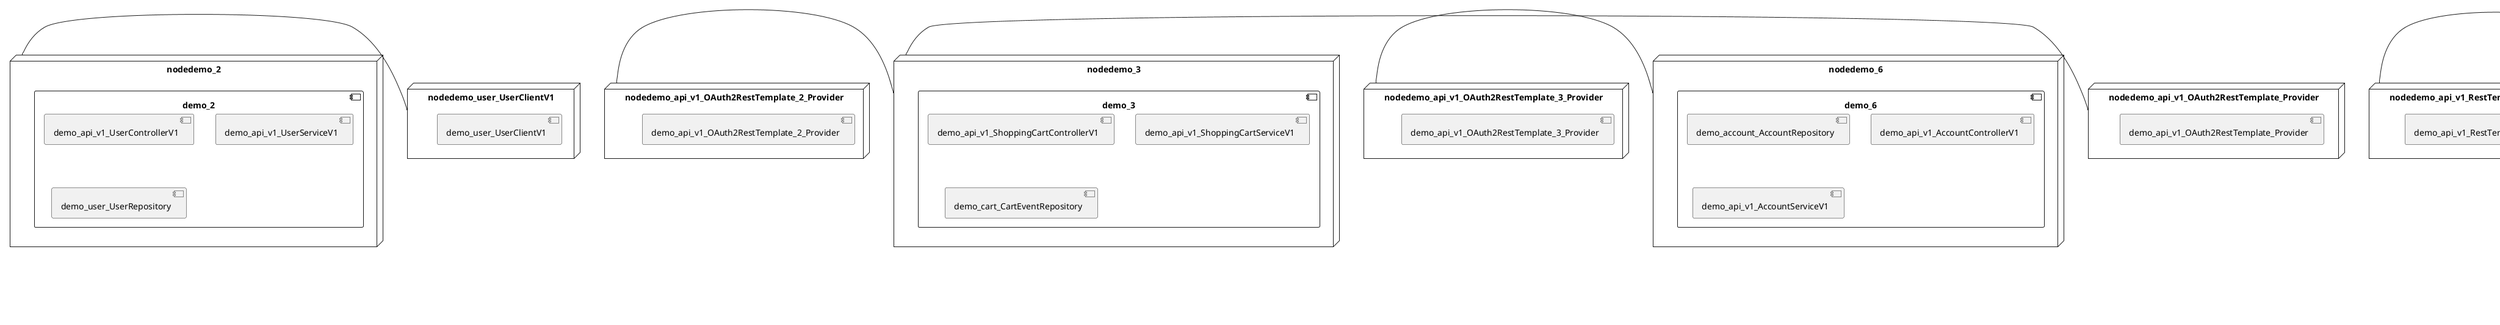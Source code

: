 @startuml
skinparam fixCircleLabelOverlapping true
skinparam componentStyle uml2
node nodedemo {
component demo {
[DatabaseInitializer] [[kbastani-spring-cloud-event-sourcing-example.system#_KG5tUqYeEe-BObNN5Gesag]]
[demo_api_v1_OrderControllerV1] [[kbastani-spring-cloud-event-sourcing-example.system#_KG5tUqYeEe-BObNN5Gesag]]
[demo_api_v1_OrderServiceV1] [[kbastani-spring-cloud-event-sourcing-example.system#_KG5tUqYeEe-BObNN5Gesag]]
[demo_config_DatabaseInitializer] [[kbastani-spring-cloud-event-sourcing-example.system#_KG5tUqYeEe-BObNN5Gesag]]
[demo_invoice_InvoiceRepository] [[kbastani-spring-cloud-event-sourcing-example.system#_KG5tUqYeEe-BObNN5Gesag]]
[demo_order_OrderEventRepository] [[kbastani-spring-cloud-event-sourcing-example.system#_KG5tUqYeEe-BObNN5Gesag]]
[demo_order_OrderRepository] [[kbastani-spring-cloud-event-sourcing-example.system#_KG5tUqYeEe-BObNN5Gesag]]
}
}
node nodedemo_2 {
component demo_2 {
[demo_api_v1_UserControllerV1] [[kbastani-spring-cloud-event-sourcing-example.system#_KG5tUqYeEe-BObNN5Gesag]]
[demo_api_v1_UserServiceV1] [[kbastani-spring-cloud-event-sourcing-example.system#_KG5tUqYeEe-BObNN5Gesag]]
[demo_user_UserRepository] [[kbastani-spring-cloud-event-sourcing-example.system#_KG5tUqYeEe-BObNN5Gesag]]
}
}
node nodedemo_3 {
component demo_3 {
[demo_api_v1_ShoppingCartControllerV1] [[kbastani-spring-cloud-event-sourcing-example.system#_KG5tUqYeEe-BObNN5Gesag]]
[demo_api_v1_ShoppingCartServiceV1] [[kbastani-spring-cloud-event-sourcing-example.system#_KG5tUqYeEe-BObNN5Gesag]]
[demo_cart_CartEventRepository] [[kbastani-spring-cloud-event-sourcing-example.system#_KG5tUqYeEe-BObNN5Gesag]]
}
}
node nodedemo_4 {
component demo_4 {
[demo_UserController] [[kbastani-spring-cloud-event-sourcing-example.system#_KG5tUqYeEe-BObNN5Gesag]]
[demo_UserRepository] [[kbastani-spring-cloud-event-sourcing-example.system#_KG5tUqYeEe-BObNN5Gesag]]
[demo_UserService] [[kbastani-spring-cloud-event-sourcing-example.system#_KG5tUqYeEe-BObNN5Gesag]]
[demo_login_UserController] [[kbastani-spring-cloud-event-sourcing-example.system#_KG5tUqYeEe-BObNN5Gesag]]
}
}
node nodedemo_5 {
component demo_5 {
[demo_api_v1_CatalogControllerV1] [[kbastani-spring-cloud-event-sourcing-example.system#_KG5tUqYeEe-BObNN5Gesag]]
[demo_api_v1_CatalogServiceV1] [[kbastani-spring-cloud-event-sourcing-example.system#_KG5tUqYeEe-BObNN5Gesag]]
[demo_catalog_CatalogInfoRepository] [[kbastani-spring-cloud-event-sourcing-example.system#_KG5tUqYeEe-BObNN5Gesag]]
}
}
node nodedemo_6 {
component demo_6 {
[demo_account_AccountRepository] [[kbastani-spring-cloud-event-sourcing-example.system#_KG5tUqYeEe-BObNN5Gesag]]
[demo_api_v1_AccountControllerV1] [[kbastani-spring-cloud-event-sourcing-example.system#_KG5tUqYeEe-BObNN5Gesag]]
[demo_api_v1_AccountServiceV1] [[kbastani-spring-cloud-event-sourcing-example.system#_KG5tUqYeEe-BObNN5Gesag]]
}
}
node nodedemo_v1 {
component demo_v1 {
[demo_v1_InventoryControllerV1] [[kbastani-spring-cloud-event-sourcing-example.system#_KG5tUqYeEe-BObNN5Gesag]]
[demo_v1_InventoryServiceV1] [[kbastani-spring-cloud-event-sourcing-example.system#_KG5tUqYeEe-BObNN5Gesag]]
}
}
node nodedemo_api_v1_OAuth2RestTemplate_2_Provider {
[demo_api_v1_OAuth2RestTemplate_2_Provider] [[kbastani-spring-cloud-event-sourcing-example.system#_KG5tUqYeEe-BObNN5Gesag]]
}
node nodedemo_api_v1_OAuth2RestTemplate_3_Provider {
[demo_api_v1_OAuth2RestTemplate_3_Provider] [[kbastani-spring-cloud-event-sourcing-example.system#_KG5tUqYeEe-BObNN5Gesag]]
}
node nodedemo_api_v1_OAuth2RestTemplate_Provider {
[demo_api_v1_OAuth2RestTemplate_Provider] [[kbastani-spring-cloud-event-sourcing-example.system#_KG5tUqYeEe-BObNN5Gesag]]
}
node nodedemo_api_v1_RestTemplate_2_Provider {
[demo_api_v1_RestTemplate_2_Provider] [[kbastani-spring-cloud-event-sourcing-example.system#_KG5tUqYeEe-BObNN5Gesag]]
}
node nodedemo_api_v1_RestTemplate_Provider {
[demo_api_v1_RestTemplate_Provider] [[kbastani-spring-cloud-event-sourcing-example.system#_KG5tUqYeEe-BObNN5Gesag]]
}
node nodedemo_inventory_InventoryRepository_Provider {
[demo_inventory_InventoryRepository_Provider] [[kbastani-spring-cloud-event-sourcing-example.system#_KG5tUqYeEe-BObNN5Gesag]]
}
node nodedemo_login_AuthenticationManager_Provider {
[demo_login_AuthenticationManager_Provider] [[kbastani-spring-cloud-event-sourcing-example.system#_KG5tUqYeEe-BObNN5Gesag]]
}
node nodedemo_login_ClientDetailsService_Provider {
[demo_login_ClientDetailsService_Provider] [[kbastani-spring-cloud-event-sourcing-example.system#_KG5tUqYeEe-BObNN5Gesag]]
}
node nodedemo_login_HttpSessionSecurityContextRepository_Provider {
[demo_login_HttpSessionSecurityContextRepository_Provider] [[kbastani-spring-cloud-event-sourcing-example.system#_KG5tUqYeEe-BObNN5Gesag]]
}
node nodedemo_login_LoginController {
[demo_login_LoginController] [[kbastani-spring-cloud-event-sourcing-example.system#_KG5tUqYeEe-BObNN5Gesag]]
}
node nodedemo_product_ProductRepository_Provider {
[demo_product_ProductRepository_Provider] [[kbastani-spring-cloud-event-sourcing-example.system#_KG5tUqYeEe-BObNN5Gesag]]
}
node nodedemo_user_UserClientV1 {
[demo_user_UserClientV1] [[kbastani-spring-cloud-event-sourcing-example.system#_KG5tUqYeEe-BObNN5Gesag]]
}
node nodedemo_v1_Session_Provider {
[demo_v1_Session_Provider] [[kbastani-spring-cloud-event-sourcing-example.system#_KG5tUqYeEe-BObNN5Gesag]]
}
[nodedemo_2] - [nodedemo_user_UserClientV1]
[nodedemo_api_v1_OAuth2RestTemplate_2_Provider] - [nodedemo_3]
[nodedemo_api_v1_OAuth2RestTemplate_3_Provider] - [nodedemo_6]
[nodedemo_api_v1_OAuth2RestTemplate_Provider] - [nodedemo_3]
[nodedemo_api_v1_RestTemplate_2_Provider] - [nodedemo_5]
[nodedemo_api_v1_RestTemplate_Provider] - [nodedemo_5]
[nodedemo_inventory_InventoryRepository_Provider] - [nodedemo_v1]
[nodedemo_login_AuthenticationManager_Provider] - [nodedemo_login_LoginController]
[nodedemo_login_ClientDetailsService_Provider] - [nodedemo_login_LoginController]
[nodedemo_login_HttpSessionSecurityContextRepository_Provider] - [nodedemo_login_LoginController]
[nodedemo_product_ProductRepository_Provider] - [nodedemo_v1]
[nodedemo_v1_Session_Provider] - [nodedemo_v1]

@enduml
